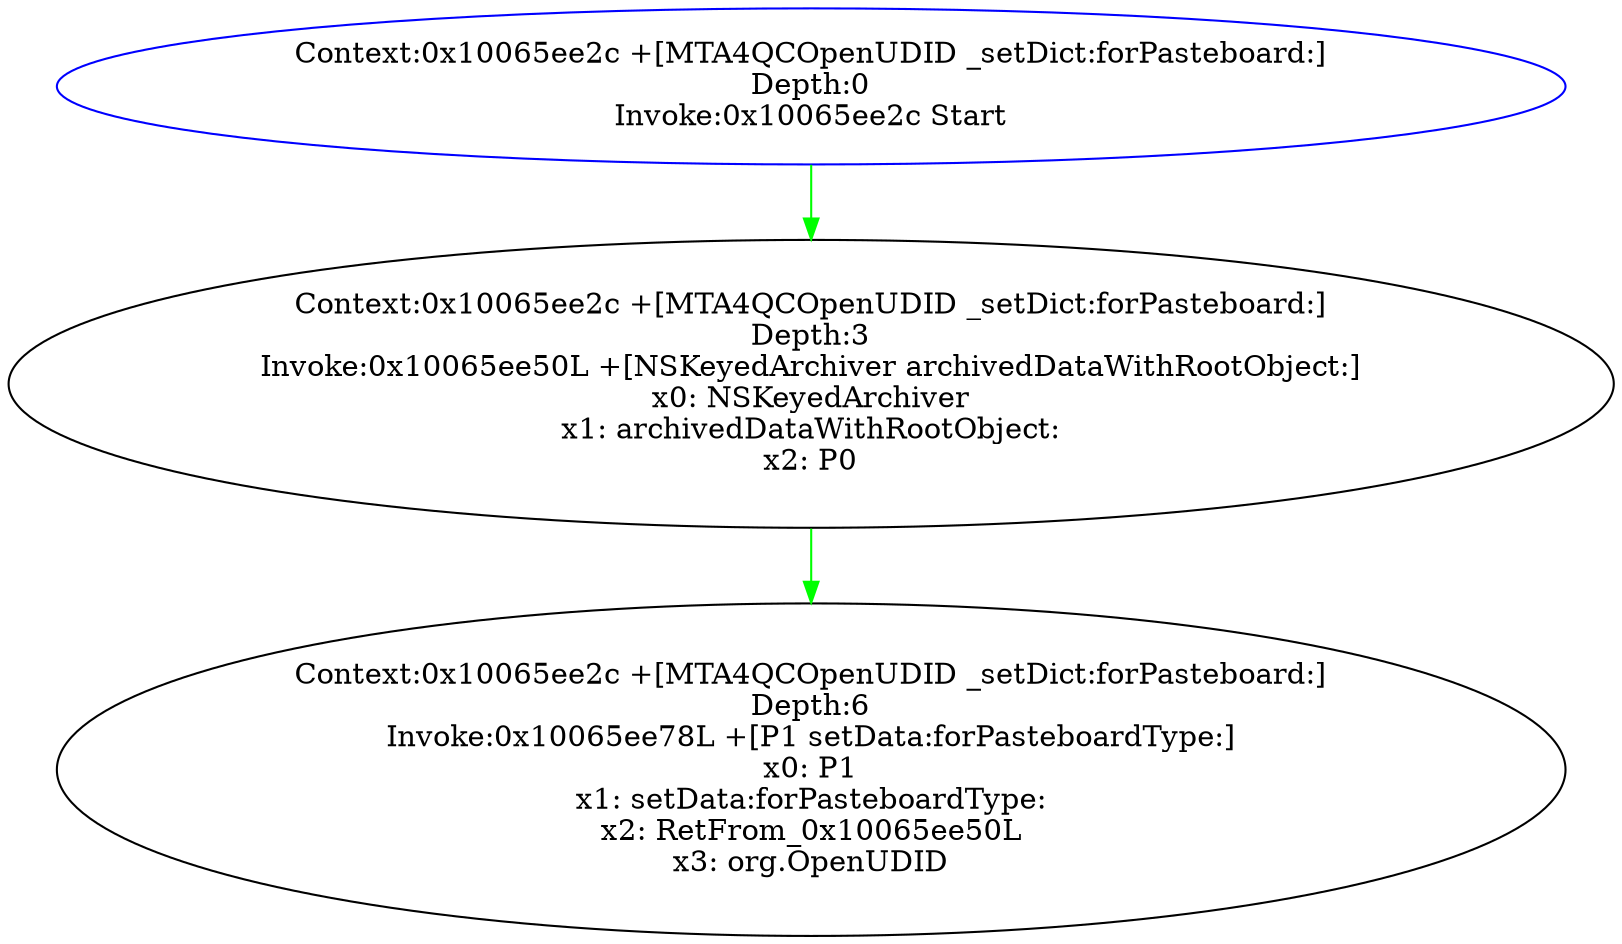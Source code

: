 strict digraph  {
	"Context:0x10065ee2c +[MTA4QCOpenUDID _setDict:forPasteboard:]
Depth:3
Invoke:0x10065ee50L +[NSKeyedArchiver archivedDataWithRootObject:]
\
x0: NSKeyedArchiver
x1: archivedDataWithRootObject:
x2: P0
"	 [addr=4301647440,
		args="['NSKeyedArchiver', 'archivedDataWithRootObject:', 'P0']",
		context=4301647404,
		des="+[NSKeyedArchiver archivedDataWithRootObject:]",
		dp=None,
		pnode="Context:0x10065ee2c +[MTA4QCOpenUDID _setDict:forPasteboard:]
Depth:0
Invoke:0x10065ee2c Start
"];
	"Context:0x10065ee2c +[MTA4QCOpenUDID _setDict:forPasteboard:]
Depth:6
Invoke:0x10065ee78L +[P1 setData:forPasteboardType:]
x0: P1
\
x1: setData:forPasteboardType:
x2: RetFrom_0x10065ee50L
x3: org.OpenUDID
"	 [addr=4301647480,
		args="['P1', 'setData:forPasteboardType:', 'RetFrom_0x10065ee50L', 'org.OpenUDID']",
		context=4301647404,
		des="+[P1 setData:forPasteboardType:]",
		dp=None,
		pnode="Context:0x10065ee2c +[MTA4QCOpenUDID _setDict:forPasteboard:]
Depth:3
Invoke:0x10065ee50L +[NSKeyedArchiver archivedDataWithRootObject:]
\
x0: NSKeyedArchiver
x1: archivedDataWithRootObject:
x2: P0
"];
	"Context:0x10065ee2c +[MTA4QCOpenUDID _setDict:forPasteboard:]
Depth:3
Invoke:0x10065ee50L +[NSKeyedArchiver archivedDataWithRootObject:]
\
x0: NSKeyedArchiver
x1: archivedDataWithRootObject:
x2: P0
" -> "Context:0x10065ee2c +[MTA4QCOpenUDID _setDict:forPasteboard:]
Depth:6
Invoke:0x10065ee78L +[P1 setData:forPasteboardType:]
x0: P1
\
x1: setData:forPasteboardType:
x2: RetFrom_0x10065ee50L
x3: org.OpenUDID
"	 [color=green];
	"Context:0x10065ee2c +[MTA4QCOpenUDID _setDict:forPasteboard:]
Depth:0
Invoke:0x10065ee2c Start
"	 [addr=4301647404,
		args=None,
		color=blue,
		context=4301647404,
		context_name="+[MTA4QCOpenUDID _setDict:forPasteboard:]",
		des=Start,
		dp=None,
		pnode=None];
	"Context:0x10065ee2c +[MTA4QCOpenUDID _setDict:forPasteboard:]
Depth:0
Invoke:0x10065ee2c Start
" -> "Context:0x10065ee2c +[MTA4QCOpenUDID _setDict:forPasteboard:]
Depth:3
Invoke:0x10065ee50L +[NSKeyedArchiver archivedDataWithRootObject:]
\
x0: NSKeyedArchiver
x1: archivedDataWithRootObject:
x2: P0
"	 [color=green];
}
